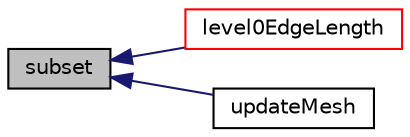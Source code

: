 digraph "subset"
{
  bgcolor="transparent";
  edge [fontname="Helvetica",fontsize="10",labelfontname="Helvetica",labelfontsize="10"];
  node [fontname="Helvetica",fontsize="10",shape=record];
  rankdir="LR";
  Node5415 [label="subset",height=0.2,width=0.4,color="black", fillcolor="grey75", style="filled", fontcolor="black"];
  Node5415 -> Node5416 [dir="back",color="midnightblue",fontsize="10",style="solid",fontname="Helvetica"];
  Node5416 [label="level0EdgeLength",height=0.2,width=0.4,color="red",URL="$a22413.html#a5038ef57fdb5e24db3472bc037c5a270",tooltip="Typical edge length between unrefined points. "];
  Node5415 -> Node5421 [dir="back",color="midnightblue",fontsize="10",style="solid",fontname="Helvetica"];
  Node5421 [label="updateMesh",height=0.2,width=0.4,color="black",URL="$a22413.html#a97c9017fa6ef5f8319a5d64bdf3fd1b6",tooltip="Update local numbering + undo. "];
}
